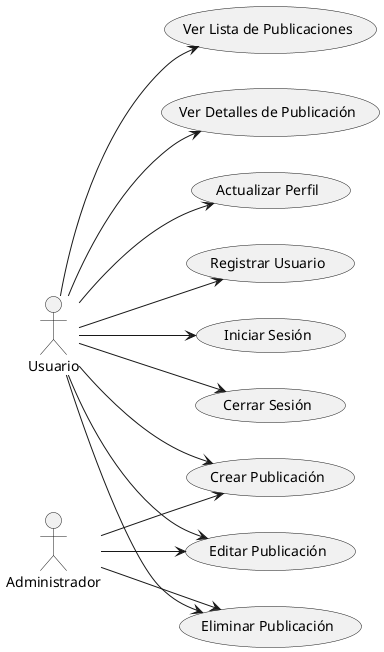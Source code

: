 @startuml

left to right direction

actor Usuario
actor Administrador

Usuario --> (Registrar Usuario)
Usuario --> (Iniciar Sesión)
Usuario --> (Cerrar Sesión)
Usuario --> (Crear Publicación)
Usuario --> (Ver Lista de Publicaciones)
Usuario --> (Ver Detalles de Publicación)
Usuario --> (Editar Publicación)
Usuario --> (Eliminar Publicación)
Usuario --> (Actualizar Perfil)

Administrador --> (Crear Publicación)
Administrador --> (Eliminar Publicación)
Administrador --> (Editar Publicación)

@enduml
